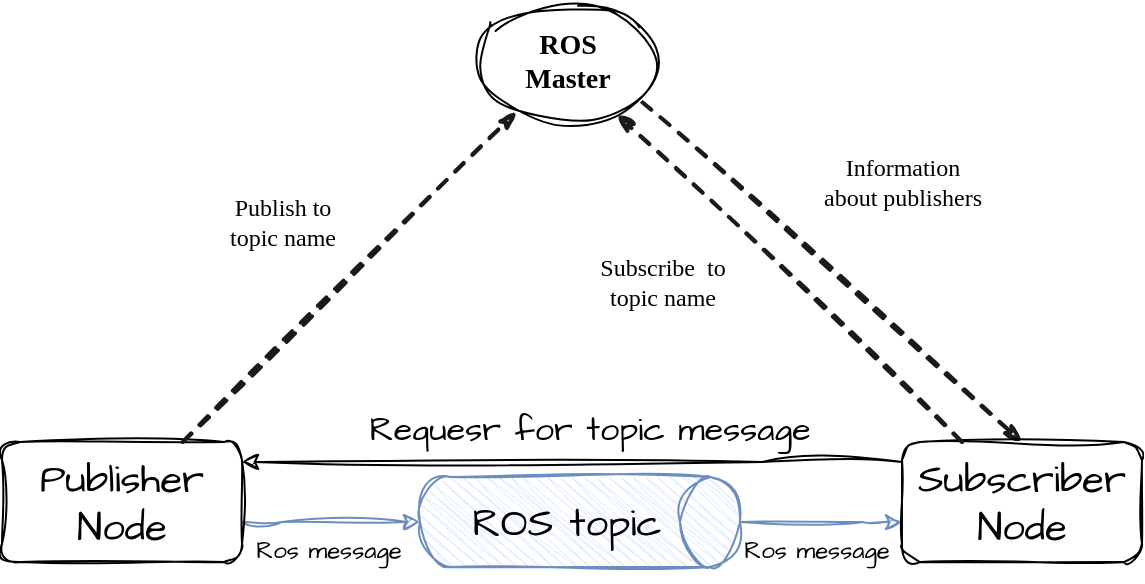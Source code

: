 <mxfile version="21.2.3" type="device">
  <diagram name="Page-1" id="42789a77-a242-8287-6e28-9cd8cfd52e62">
    <mxGraphModel dx="1250" dy="617" grid="1" gridSize="10" guides="1" tooltips="1" connect="1" arrows="1" fold="1" page="1" pageScale="1" pageWidth="1100" pageHeight="850" background="#ffffff" math="0" shadow="0">
      <root>
        <mxCell id="0" />
        <mxCell id="1" parent="0" />
        <mxCell id="1ea317790d2ca983-14" value="Information&lt;br&gt;about publishers" style="edgeStyle=none;rounded=1;html=1;labelBackgroundColor=none;startArrow=none;startFill=0;startSize=5;endArrow=classicThin;endFill=1;endSize=5;jettySize=auto;orthogonalLoop=1;strokeColor=#1A1A1A;strokeWidth=2;fontFamily=Verdana;fontSize=12;sketch=1;curveFitting=1;jiggle=2;shadow=0;dashed=1;entryX=0.5;entryY=0;entryDx=0;entryDy=0;" parent="1" target="Q7RVaMp0JTr08KpsDfkK-5" edge="1">
          <mxGeometry x="-0.031" y="57" relative="1" as="geometry">
            <mxPoint x="560" y="270" as="sourcePoint" />
            <mxPoint x="740" y="420" as="targetPoint" />
            <Array as="points" />
            <mxPoint as="offset" />
          </mxGeometry>
        </mxCell>
        <mxCell id="1ea317790d2ca983-1" value="ROS &lt;br style=&quot;font-size: 14px;&quot;&gt;Master" style="ellipse;whiteSpace=wrap;html=1;rounded=0;shadow=0;comic=0;labelBackgroundColor=none;strokeWidth=1;fontFamily=Verdana;fontSize=14;align=center;fontStyle=1;sketch=1;curveFitting=1;jiggle=2;" parent="1" vertex="1">
          <mxGeometry x="477.5" y="220" width="90" height="60" as="geometry" />
        </mxCell>
        <mxCell id="Q7RVaMp0JTr08KpsDfkK-16" style="edgeStyle=orthogonalEdgeStyle;rounded=0;sketch=1;hachureGap=4;jiggle=2;curveFitting=1;orthogonalLoop=1;jettySize=auto;html=1;fontFamily=Architects Daughter;fontSource=https%3A%2F%2Ffonts.googleapis.com%2Fcss%3Ffamily%3DArchitects%2BDaughter;fontSize=16;fillColor=#dae8fc;strokeColor=#6c8ebf;" edge="1" parent="1" source="Q7RVaMp0JTr08KpsDfkK-2" target="Q7RVaMp0JTr08KpsDfkK-5">
          <mxGeometry relative="1" as="geometry">
            <Array as="points">
              <mxPoint x="670" y="480" />
              <mxPoint x="670" y="480" />
            </Array>
          </mxGeometry>
        </mxCell>
        <mxCell id="Q7RVaMp0JTr08KpsDfkK-2" value="" style="shape=cylinder3;whiteSpace=wrap;html=1;boundedLbl=1;backgroundOutline=1;size=15;sketch=1;hachureGap=4;jiggle=2;curveFitting=1;fontFamily=Architects Daughter;fontSource=https%3A%2F%2Ffonts.googleapis.com%2Fcss%3Ffamily%3DArchitects%2BDaughter;fontSize=20;rotation=90;fillColor=#dae8fc;strokeColor=#6c8ebf;" vertex="1" parent="1">
          <mxGeometry x="506.5" y="400" width="45" height="160" as="geometry" />
        </mxCell>
        <mxCell id="Q7RVaMp0JTr08KpsDfkK-3" value="ROS topic" style="text;strokeColor=none;align=center;fillColor=none;html=1;verticalAlign=middle;whiteSpace=wrap;rounded=0;fontSize=20;fontFamily=Architects Daughter;" vertex="1" parent="1">
          <mxGeometry x="470" y="465" width="105" height="30" as="geometry" />
        </mxCell>
        <mxCell id="Q7RVaMp0JTr08KpsDfkK-15" style="edgeStyle=orthogonalEdgeStyle;rounded=0;sketch=1;hachureGap=4;jiggle=2;curveFitting=1;orthogonalLoop=1;jettySize=auto;html=1;entryX=0.5;entryY=1;entryDx=0;entryDy=0;entryPerimeter=0;fontFamily=Architects Daughter;fontSource=https%3A%2F%2Ffonts.googleapis.com%2Fcss%3Ffamily%3DArchitects%2BDaughter;fontSize=16;fillColor=#dae8fc;strokeColor=#6c8ebf;" edge="1" parent="1" source="Q7RVaMp0JTr08KpsDfkK-4" target="Q7RVaMp0JTr08KpsDfkK-2">
          <mxGeometry relative="1" as="geometry">
            <Array as="points">
              <mxPoint x="380" y="480" />
              <mxPoint x="380" y="480" />
            </Array>
          </mxGeometry>
        </mxCell>
        <mxCell id="Q7RVaMp0JTr08KpsDfkK-4" value="Publisher&lt;br&gt;Node" style="rounded=1;whiteSpace=wrap;html=1;sketch=1;hachureGap=4;jiggle=2;curveFitting=1;fontFamily=Architects Daughter;fontSource=https%3A%2F%2Ffonts.googleapis.com%2Fcss%3Ffamily%3DArchitects%2BDaughter;fontSize=20;" vertex="1" parent="1">
          <mxGeometry x="240" y="440" width="120" height="60" as="geometry" />
        </mxCell>
        <mxCell id="Q7RVaMp0JTr08KpsDfkK-14" style="edgeStyle=orthogonalEdgeStyle;rounded=0;sketch=1;hachureGap=4;jiggle=2;curveFitting=1;orthogonalLoop=1;jettySize=auto;html=1;fontFamily=Architects Daughter;fontSource=https%3A%2F%2Ffonts.googleapis.com%2Fcss%3Ffamily%3DArchitects%2BDaughter;fontSize=16;" edge="1" parent="1" source="Q7RVaMp0JTr08KpsDfkK-5" target="Q7RVaMp0JTr08KpsDfkK-4">
          <mxGeometry relative="1" as="geometry">
            <Array as="points">
              <mxPoint x="620" y="450" />
              <mxPoint x="620" y="450" />
            </Array>
          </mxGeometry>
        </mxCell>
        <mxCell id="Q7RVaMp0JTr08KpsDfkK-5" value="Subscriber&lt;br&gt;Node" style="rounded=1;whiteSpace=wrap;html=1;sketch=1;hachureGap=4;jiggle=2;curveFitting=1;fontFamily=Architects Daughter;fontSource=https%3A%2F%2Ffonts.googleapis.com%2Fcss%3Ffamily%3DArchitects%2BDaughter;fontSize=20;" vertex="1" parent="1">
          <mxGeometry x="690" y="440" width="120" height="60" as="geometry" />
        </mxCell>
        <mxCell id="Q7RVaMp0JTr08KpsDfkK-9" value="Subscribe&amp;nbsp; to&lt;br&gt;topic name" style="edgeStyle=none;rounded=1;html=1;labelBackgroundColor=none;startArrow=none;startFill=0;startSize=5;endArrow=classicThin;endFill=1;endSize=5;jettySize=auto;orthogonalLoop=1;strokeColor=#1A1A1A;strokeWidth=2;fontFamily=Verdana;fontSize=12;sketch=1;curveFitting=1;jiggle=2;shadow=0;dashed=1;entryX=0.779;entryY=0.939;entryDx=0;entryDy=0;entryPerimeter=0;exitX=0.25;exitY=0;exitDx=0;exitDy=0;" edge="1" parent="1" source="Q7RVaMp0JTr08KpsDfkK-5" target="1ea317790d2ca983-1">
          <mxGeometry x="0.379" y="45" relative="1" as="geometry">
            <mxPoint x="550" y="550" as="sourcePoint" />
            <mxPoint x="768" y="648" as="targetPoint" />
            <Array as="points" />
            <mxPoint as="offset" />
          </mxGeometry>
        </mxCell>
        <mxCell id="Q7RVaMp0JTr08KpsDfkK-12" value="Publish to&lt;br&gt;topic name" style="edgeStyle=none;rounded=1;html=1;labelBackgroundColor=none;startArrow=none;startFill=0;startSize=5;endArrow=classicThin;endFill=1;endSize=5;jettySize=auto;orthogonalLoop=1;strokeColor=#1A1A1A;strokeWidth=2;fontFamily=Verdana;fontSize=12;sketch=1;curveFitting=1;jiggle=2;shadow=0;dashed=1;" edge="1" parent="1" source="Q7RVaMp0JTr08KpsDfkK-4" target="1ea317790d2ca983-1">
          <mxGeometry x="-0.041" y="43" relative="1" as="geometry">
            <mxPoint x="121" y="230" as="sourcePoint" />
            <mxPoint x="310" y="327" as="targetPoint" />
            <Array as="points" />
            <mxPoint as="offset" />
          </mxGeometry>
        </mxCell>
        <mxCell id="Q7RVaMp0JTr08KpsDfkK-17" value="Requesr for topic message" style="text;strokeColor=none;align=center;fillColor=none;html=1;verticalAlign=middle;whiteSpace=wrap;rounded=0;fontSize=17;fontFamily=Architects Daughter;" vertex="1" parent="1">
          <mxGeometry x="399" y="419" width="270" height="30" as="geometry" />
        </mxCell>
        <mxCell id="Q7RVaMp0JTr08KpsDfkK-18" value="Ros message" style="text;strokeColor=none;align=center;fillColor=none;html=1;verticalAlign=middle;whiteSpace=wrap;rounded=0;fontSize=12;fontFamily=Architects Daughter;" vertex="1" parent="1">
          <mxGeometry x="610" y="480" width="75" height="30" as="geometry" />
        </mxCell>
        <mxCell id="Q7RVaMp0JTr08KpsDfkK-19" value="Ros message" style="text;strokeColor=none;align=center;fillColor=none;html=1;verticalAlign=middle;whiteSpace=wrap;rounded=0;fontSize=12;fontFamily=Architects Daughter;" vertex="1" parent="1">
          <mxGeometry x="366" y="480" width="75" height="30" as="geometry" />
        </mxCell>
      </root>
    </mxGraphModel>
  </diagram>
</mxfile>
